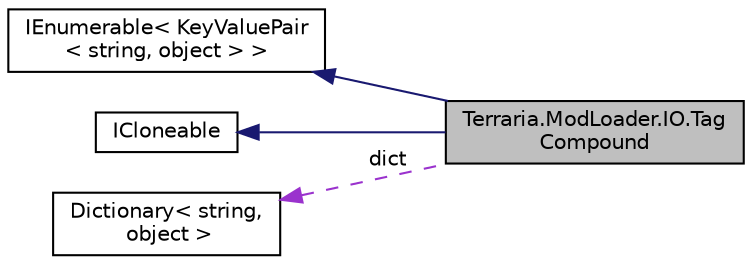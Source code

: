 digraph "Terraria.ModLoader.IO.TagCompound"
{
 // LATEX_PDF_SIZE
  edge [fontname="Helvetica",fontsize="10",labelfontname="Helvetica",labelfontsize="10"];
  node [fontname="Helvetica",fontsize="10",shape=record];
  rankdir="LR";
  Node1 [label="Terraria.ModLoader.IO.Tag\lCompound",height=0.2,width=0.4,color="black", fillcolor="grey75", style="filled", fontcolor="black",tooltip=" "];
  Node2 -> Node1 [dir="back",color="midnightblue",fontsize="10",style="solid",fontname="Helvetica"];
  Node2 [label="IEnumerable\< KeyValuePair\l\< string, object \> \>",height=0.2,width=0.4,color="black", fillcolor="white", style="filled",URL="$class_i_enumerable.html",tooltip=" "];
  Node3 -> Node1 [dir="back",color="midnightblue",fontsize="10",style="solid",fontname="Helvetica"];
  Node3 [label="ICloneable",height=0.2,width=0.4,color="black", fillcolor="white", style="filled",URL="$class_i_cloneable.html",tooltip=" "];
  Node4 -> Node1 [dir="back",color="darkorchid3",fontsize="10",style="dashed",label=" dict" ,fontname="Helvetica"];
  Node4 [label="Dictionary\< string,\l object \>",height=0.2,width=0.4,color="black", fillcolor="white", style="filled",tooltip=" "];
}
